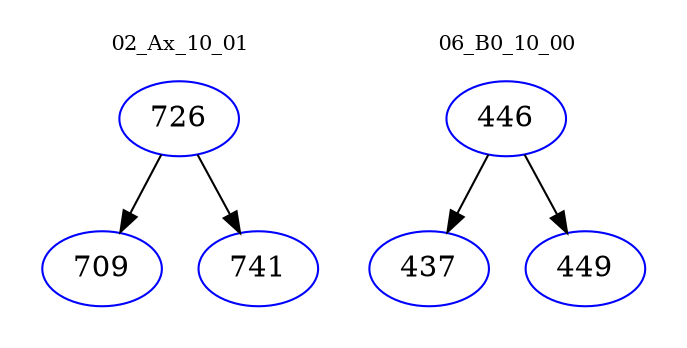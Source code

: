 digraph{
subgraph cluster_0 {
color = white
label = "02_Ax_10_01";
fontsize=10;
T0_726 [label="726", color="blue"]
T0_726 -> T0_709 [color="black"]
T0_709 [label="709", color="blue"]
T0_726 -> T0_741 [color="black"]
T0_741 [label="741", color="blue"]
}
subgraph cluster_1 {
color = white
label = "06_B0_10_00";
fontsize=10;
T1_446 [label="446", color="blue"]
T1_446 -> T1_437 [color="black"]
T1_437 [label="437", color="blue"]
T1_446 -> T1_449 [color="black"]
T1_449 [label="449", color="blue"]
}
}
